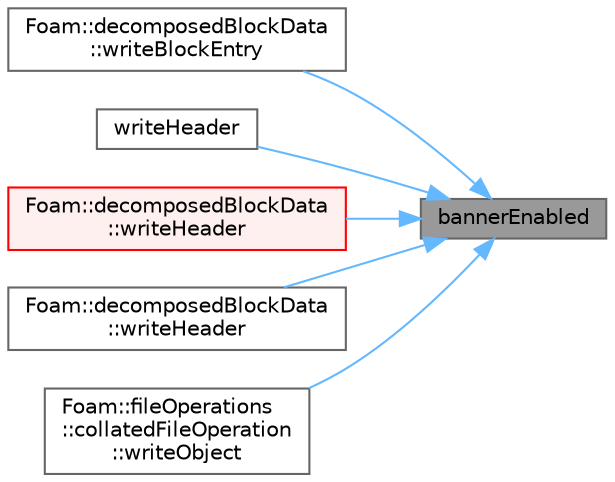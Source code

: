 digraph "bannerEnabled"
{
 // LATEX_PDF_SIZE
  bgcolor="transparent";
  edge [fontname=Helvetica,fontsize=10,labelfontname=Helvetica,labelfontsize=10];
  node [fontname=Helvetica,fontsize=10,shape=box,height=0.2,width=0.4];
  rankdir="RL";
  Node1 [id="Node000001",label="bannerEnabled",height=0.2,width=0.4,color="gray40", fillcolor="grey60", style="filled", fontcolor="black",tooltip=" "];
  Node1 -> Node2 [id="edge1_Node000001_Node000002",dir="back",color="steelblue1",style="solid",tooltip=" "];
  Node2 [id="Node000002",label="Foam::decomposedBlockData\l::writeBlockEntry",height=0.2,width=0.4,color="grey40", fillcolor="white", style="filled",URL="$classFoam_1_1decomposedBlockData.html#ab74cbf802f25dd7f32ae30725c40713d",tooltip=" "];
  Node1 -> Node3 [id="edge2_Node000001_Node000003",dir="back",color="steelblue1",style="solid",tooltip=" "];
  Node3 [id="Node000003",label="writeHeader",height=0.2,width=0.4,color="grey40", fillcolor="white", style="filled",URL="$classFoam_1_1IOobject.html#a93d7e67e6141bb3a71094293142e7572",tooltip=" "];
  Node1 -> Node4 [id="edge3_Node000001_Node000004",dir="back",color="steelblue1",style="solid",tooltip=" "];
  Node4 [id="Node000004",label="Foam::decomposedBlockData\l::writeHeader",height=0.2,width=0.4,color="red", fillcolor="#FFF0F0", style="filled",URL="$classFoam_1_1decomposedBlockData.html#a6339005adc3682c4e6a05af637145113",tooltip=" "];
  Node1 -> Node8 [id="edge4_Node000001_Node000008",dir="back",color="steelblue1",style="solid",tooltip=" "];
  Node8 [id="Node000008",label="Foam::decomposedBlockData\l::writeHeader",height=0.2,width=0.4,color="grey40", fillcolor="white", style="filled",URL="$classFoam_1_1decomposedBlockData.html#a48d5a7ea2dd011931eb703ba9952625d",tooltip=" "];
  Node1 -> Node9 [id="edge5_Node000001_Node000009",dir="back",color="steelblue1",style="solid",tooltip=" "];
  Node9 [id="Node000009",label="Foam::fileOperations\l::collatedFileOperation\l::writeObject",height=0.2,width=0.4,color="grey40", fillcolor="white", style="filled",URL="$classFoam_1_1fileOperations_1_1collatedFileOperation.html#adf67a377c043d1f06a1367b2750a7b32",tooltip=" "];
}
